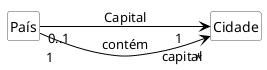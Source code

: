 @startuml mod01ima07
hide circle
hide methods
hide empty members

skinparam class {
    BackgroundColor White
    ArrowColor Black
    BorderColor #505050
}
class "País" as pa
class "Cidade" as ci
left to right direction
pa"0..1"--->"1 \n capital"ci: "Capital"
pa "1" --->"*" ci : contém
@enduml